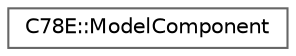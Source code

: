 digraph "Graphical Class Hierarchy"
{
 // LATEX_PDF_SIZE
  bgcolor="transparent";
  edge [fontname=Helvetica,fontsize=10,labelfontname=Helvetica,labelfontsize=10];
  node [fontname=Helvetica,fontsize=10,shape=box,height=0.2,width=0.4];
  rankdir="LR";
  Node0 [id="Node000000",label="C78E::ModelComponent",height=0.2,width=0.4,color="grey40", fillcolor="white", style="filled",URL="$d8/d07/struct_c78_e_1_1_model_component.html",tooltip=" "];
}
